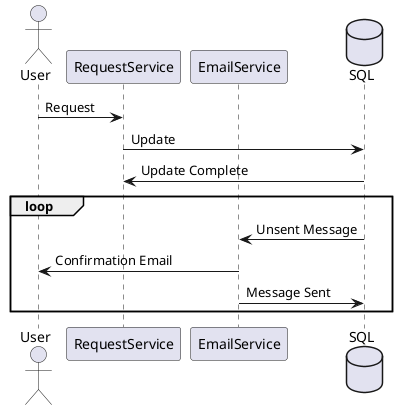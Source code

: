 @startuml

actor User
participant RequestService
participant EmailService
database SQL

User -> RequestService: Request
RequestService -> SQL: Update
SQL -> RequestService: Update Complete

loop
EmailService <- SQL: Unsent Message
EmailService -> User: Confirmation Email
EmailService -> SQL: Message Sent
end

@enduml